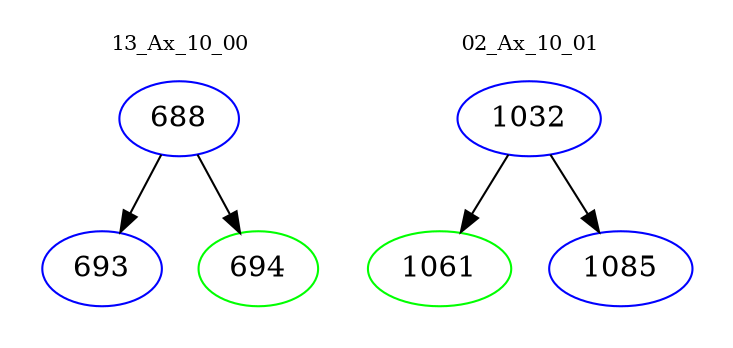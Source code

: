 digraph{
subgraph cluster_0 {
color = white
label = "13_Ax_10_00";
fontsize=10;
T0_688 [label="688", color="blue"]
T0_688 -> T0_693 [color="black"]
T0_693 [label="693", color="blue"]
T0_688 -> T0_694 [color="black"]
T0_694 [label="694", color="green"]
}
subgraph cluster_1 {
color = white
label = "02_Ax_10_01";
fontsize=10;
T1_1032 [label="1032", color="blue"]
T1_1032 -> T1_1061 [color="black"]
T1_1061 [label="1061", color="green"]
T1_1032 -> T1_1085 [color="black"]
T1_1085 [label="1085", color="blue"]
}
}
